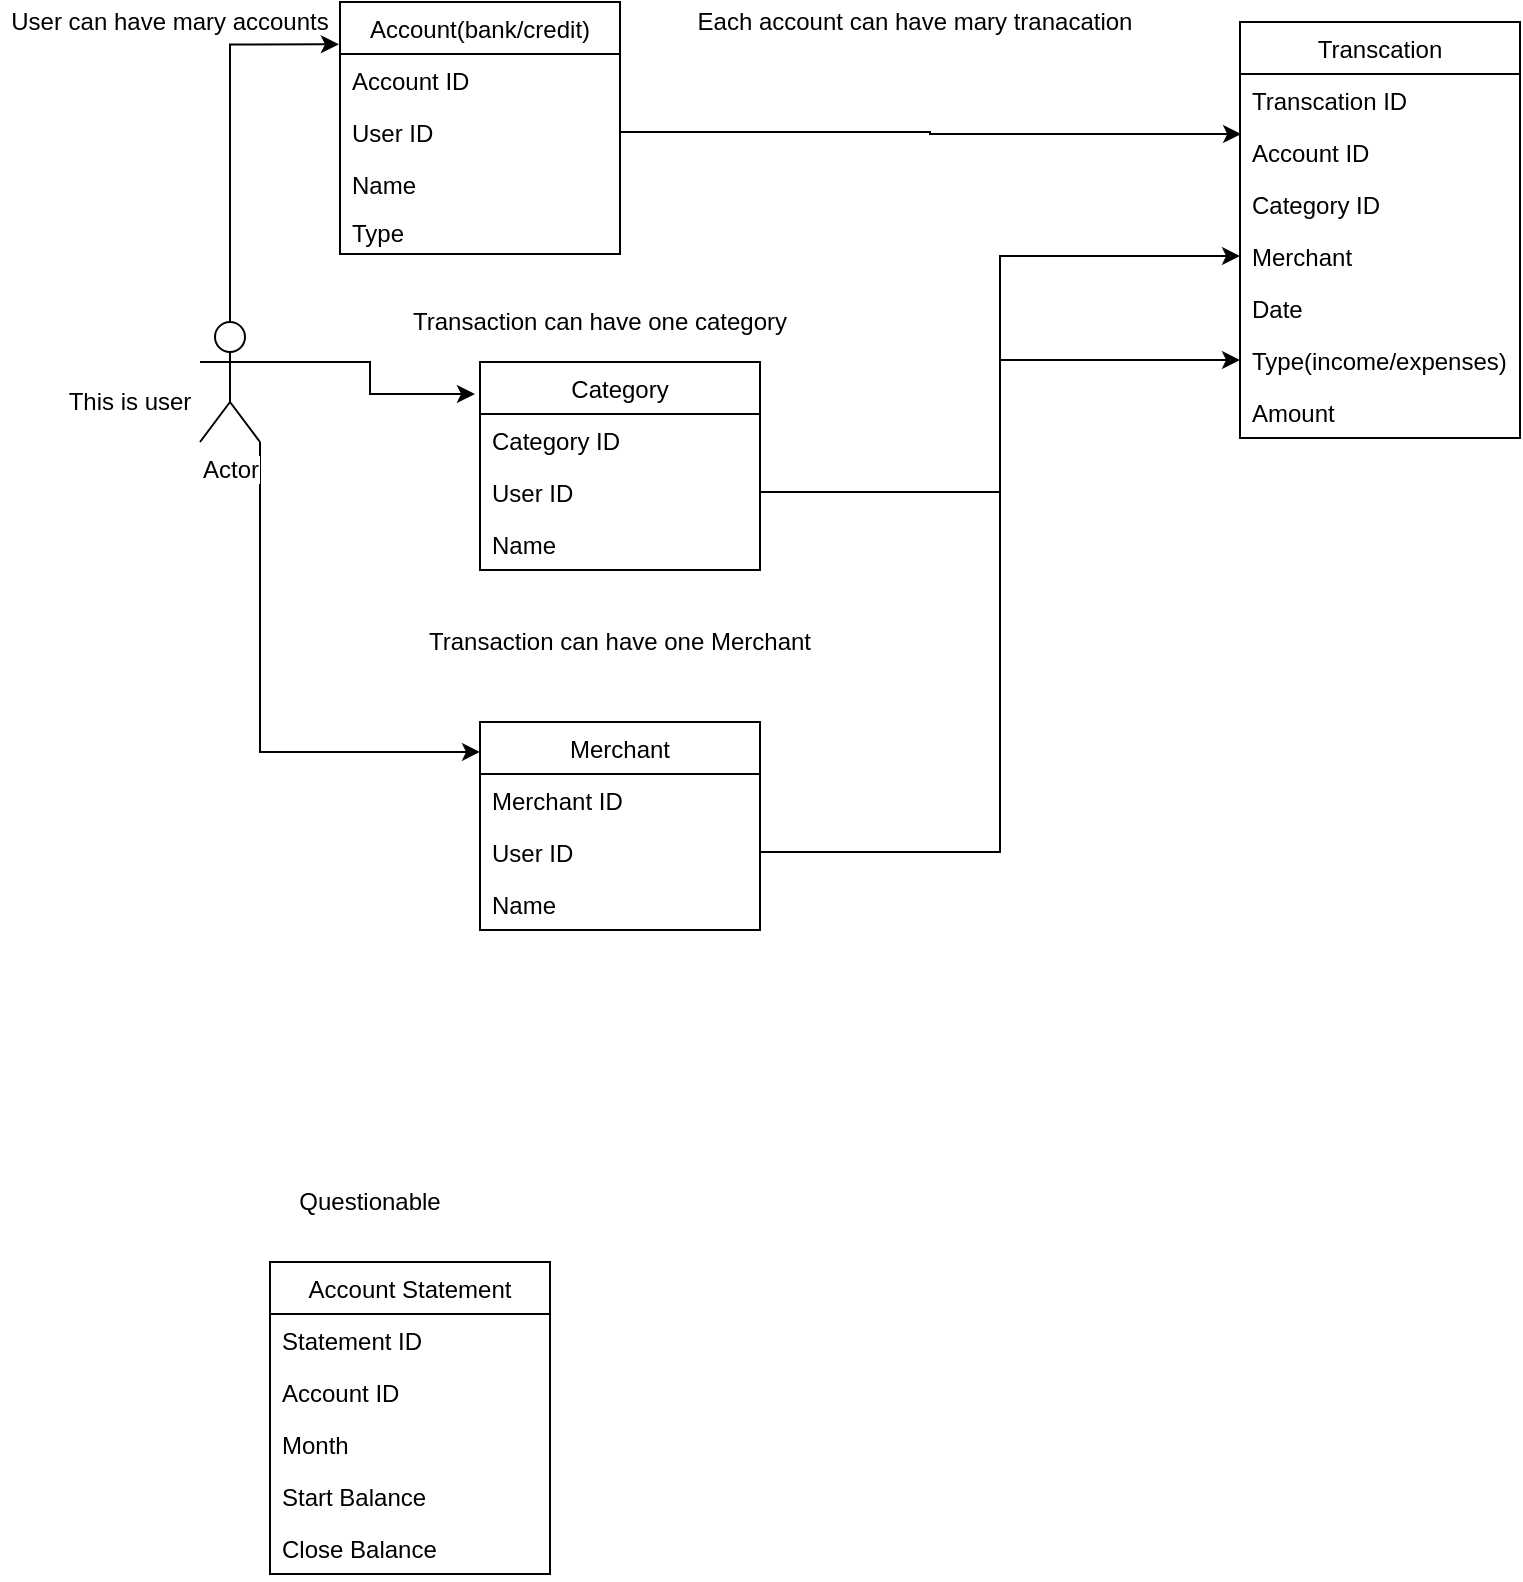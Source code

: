 <mxfile version="11.2.5" type="device" pages="1"><diagram id="OG57XyjONabiMDNSn0P8" name="Page-1"><mxGraphModel dx="1022" dy="495" grid="1" gridSize="10" guides="1" tooltips="1" connect="1" arrows="1" fold="1" page="1" pageScale="1" pageWidth="850" pageHeight="1100" math="0" shadow="0"><root><mxCell id="0"/><mxCell id="1" parent="0"/><mxCell id="NjhWwansaFL3fiFMr4rl-7" style="edgeStyle=orthogonalEdgeStyle;rounded=0;orthogonalLoop=1;jettySize=auto;html=1;exitX=0.5;exitY=0;exitDx=0;exitDy=0;exitPerimeter=0;entryX=-0.004;entryY=0.168;entryDx=0;entryDy=0;entryPerimeter=0;" edge="1" parent="1" source="NjhWwansaFL3fiFMr4rl-1" target="NjhWwansaFL3fiFMr4rl-3"><mxGeometry relative="1" as="geometry"/></mxCell><mxCell id="NjhWwansaFL3fiFMr4rl-20" style="edgeStyle=orthogonalEdgeStyle;rounded=0;orthogonalLoop=1;jettySize=auto;html=1;exitX=1;exitY=0.333;exitDx=0;exitDy=0;exitPerimeter=0;entryX=-0.018;entryY=0.154;entryDx=0;entryDy=0;entryPerimeter=0;" edge="1" parent="1" source="NjhWwansaFL3fiFMr4rl-1" target="NjhWwansaFL3fiFMr4rl-15"><mxGeometry relative="1" as="geometry"/></mxCell><mxCell id="NjhWwansaFL3fiFMr4rl-26" style="edgeStyle=orthogonalEdgeStyle;rounded=0;orthogonalLoop=1;jettySize=auto;html=1;exitX=1;exitY=1;exitDx=0;exitDy=0;exitPerimeter=0;entryX=0;entryY=0.144;entryDx=0;entryDy=0;entryPerimeter=0;" edge="1" parent="1" source="NjhWwansaFL3fiFMr4rl-1" target="NjhWwansaFL3fiFMr4rl-22"><mxGeometry relative="1" as="geometry"/></mxCell><mxCell id="NjhWwansaFL3fiFMr4rl-1" value="Actor" style="shape=umlActor;verticalLabelPosition=bottom;labelBackgroundColor=#ffffff;verticalAlign=top;html=1;outlineConnect=0;" vertex="1" parent="1"><mxGeometry x="100" y="190" width="30" height="60" as="geometry"/></mxCell><mxCell id="NjhWwansaFL3fiFMr4rl-2" value="This is user&lt;br&gt;" style="text;html=1;strokeColor=none;fillColor=none;align=center;verticalAlign=middle;whiteSpace=wrap;rounded=0;" vertex="1" parent="1"><mxGeometry x="30" y="220" width="70" height="20" as="geometry"/></mxCell><mxCell id="NjhWwansaFL3fiFMr4rl-3" value="Account(bank/credit)" style="swimlane;fontStyle=0;childLayout=stackLayout;horizontal=1;startSize=26;fillColor=none;horizontalStack=0;resizeParent=1;resizeParentMax=0;resizeLast=0;collapsible=1;marginBottom=0;" vertex="1" parent="1"><mxGeometry x="170" y="30" width="140" height="126" as="geometry"><mxRectangle x="170" y="30" width="140" height="26" as="alternateBounds"/></mxGeometry></mxCell><mxCell id="NjhWwansaFL3fiFMr4rl-4" value="Account ID" style="text;strokeColor=none;fillColor=none;align=left;verticalAlign=top;spacingLeft=4;spacingRight=4;overflow=hidden;rotatable=0;points=[[0,0.5],[1,0.5]];portConstraint=eastwest;" vertex="1" parent="NjhWwansaFL3fiFMr4rl-3"><mxGeometry y="26" width="140" height="26" as="geometry"/></mxCell><mxCell id="NjhWwansaFL3fiFMr4rl-5" value="User ID&#10;" style="text;strokeColor=none;fillColor=none;align=left;verticalAlign=top;spacingLeft=4;spacingRight=4;overflow=hidden;rotatable=0;points=[[0,0.5],[1,0.5]];portConstraint=eastwest;" vertex="1" parent="NjhWwansaFL3fiFMr4rl-3"><mxGeometry y="52" width="140" height="26" as="geometry"/></mxCell><mxCell id="NjhWwansaFL3fiFMr4rl-6" value="Name" style="text;strokeColor=none;fillColor=none;align=left;verticalAlign=top;spacingLeft=4;spacingRight=4;overflow=hidden;rotatable=0;points=[[0,0.5],[1,0.5]];portConstraint=eastwest;" vertex="1" parent="NjhWwansaFL3fiFMr4rl-3"><mxGeometry y="78" width="140" height="24" as="geometry"/></mxCell><mxCell id="NjhWwansaFL3fiFMr4rl-13" value="Type" style="text;strokeColor=none;fillColor=none;align=left;verticalAlign=top;spacingLeft=4;spacingRight=4;overflow=hidden;rotatable=0;points=[[0,0.5],[1,0.5]];portConstraint=eastwest;" vertex="1" parent="NjhWwansaFL3fiFMr4rl-3"><mxGeometry y="102" width="140" height="24" as="geometry"/></mxCell><mxCell id="NjhWwansaFL3fiFMr4rl-14" value="User can have mary accounts" style="text;html=1;strokeColor=none;fillColor=none;align=center;verticalAlign=middle;whiteSpace=wrap;rounded=0;" vertex="1" parent="1"><mxGeometry y="30" width="170" height="20" as="geometry"/></mxCell><mxCell id="NjhWwansaFL3fiFMr4rl-15" value="Category" style="swimlane;fontStyle=0;childLayout=stackLayout;horizontal=1;startSize=26;fillColor=none;horizontalStack=0;resizeParent=1;resizeParentMax=0;resizeLast=0;collapsible=1;marginBottom=0;" vertex="1" parent="1"><mxGeometry x="240" y="210" width="140" height="104" as="geometry"/></mxCell><mxCell id="NjhWwansaFL3fiFMr4rl-16" value="Category ID" style="text;strokeColor=none;fillColor=none;align=left;verticalAlign=top;spacingLeft=4;spacingRight=4;overflow=hidden;rotatable=0;points=[[0,0.5],[1,0.5]];portConstraint=eastwest;" vertex="1" parent="NjhWwansaFL3fiFMr4rl-15"><mxGeometry y="26" width="140" height="26" as="geometry"/></mxCell><mxCell id="NjhWwansaFL3fiFMr4rl-17" value="User ID" style="text;strokeColor=none;fillColor=none;align=left;verticalAlign=top;spacingLeft=4;spacingRight=4;overflow=hidden;rotatable=0;points=[[0,0.5],[1,0.5]];portConstraint=eastwest;" vertex="1" parent="NjhWwansaFL3fiFMr4rl-15"><mxGeometry y="52" width="140" height="26" as="geometry"/></mxCell><mxCell id="NjhWwansaFL3fiFMr4rl-18" value="Name" style="text;strokeColor=none;fillColor=none;align=left;verticalAlign=top;spacingLeft=4;spacingRight=4;overflow=hidden;rotatable=0;points=[[0,0.5],[1,0.5]];portConstraint=eastwest;" vertex="1" parent="NjhWwansaFL3fiFMr4rl-15"><mxGeometry y="78" width="140" height="26" as="geometry"/></mxCell><mxCell id="NjhWwansaFL3fiFMr4rl-19" value="Transaction can have one category" style="text;html=1;strokeColor=none;fillColor=none;align=center;verticalAlign=middle;whiteSpace=wrap;rounded=0;" vertex="1" parent="1"><mxGeometry x="200" y="180" width="200" height="20" as="geometry"/></mxCell><mxCell id="NjhWwansaFL3fiFMr4rl-21" value="Transaction can have one Merchant&lt;br&gt;" style="text;html=1;strokeColor=none;fillColor=none;align=center;verticalAlign=middle;whiteSpace=wrap;rounded=0;" vertex="1" parent="1"><mxGeometry x="205" y="340" width="210" height="20" as="geometry"/></mxCell><mxCell id="NjhWwansaFL3fiFMr4rl-22" value="Merchant" style="swimlane;fontStyle=0;childLayout=stackLayout;horizontal=1;startSize=26;fillColor=none;horizontalStack=0;resizeParent=1;resizeParentMax=0;resizeLast=0;collapsible=1;marginBottom=0;" vertex="1" parent="1"><mxGeometry x="240" y="390" width="140" height="104" as="geometry"/></mxCell><mxCell id="NjhWwansaFL3fiFMr4rl-23" value="Merchant ID" style="text;strokeColor=none;fillColor=none;align=left;verticalAlign=top;spacingLeft=4;spacingRight=4;overflow=hidden;rotatable=0;points=[[0,0.5],[1,0.5]];portConstraint=eastwest;" vertex="1" parent="NjhWwansaFL3fiFMr4rl-22"><mxGeometry y="26" width="140" height="26" as="geometry"/></mxCell><mxCell id="NjhWwansaFL3fiFMr4rl-24" value="User ID" style="text;strokeColor=none;fillColor=none;align=left;verticalAlign=top;spacingLeft=4;spacingRight=4;overflow=hidden;rotatable=0;points=[[0,0.5],[1,0.5]];portConstraint=eastwest;" vertex="1" parent="NjhWwansaFL3fiFMr4rl-22"><mxGeometry y="52" width="140" height="26" as="geometry"/></mxCell><mxCell id="NjhWwansaFL3fiFMr4rl-25" value="Name" style="text;strokeColor=none;fillColor=none;align=left;verticalAlign=top;spacingLeft=4;spacingRight=4;overflow=hidden;rotatable=0;points=[[0,0.5],[1,0.5]];portConstraint=eastwest;" vertex="1" parent="NjhWwansaFL3fiFMr4rl-22"><mxGeometry y="78" width="140" height="26" as="geometry"/></mxCell><mxCell id="NjhWwansaFL3fiFMr4rl-27" value="Each account can have mary tranacation" style="text;html=1;strokeColor=none;fillColor=none;align=center;verticalAlign=middle;whiteSpace=wrap;rounded=0;" vertex="1" parent="1"><mxGeometry x="340" y="30" width="235" height="20" as="geometry"/></mxCell><mxCell id="NjhWwansaFL3fiFMr4rl-30" value="Transcation" style="swimlane;fontStyle=0;childLayout=stackLayout;horizontal=1;startSize=26;fillColor=none;horizontalStack=0;resizeParent=1;resizeParentMax=0;resizeLast=0;collapsible=1;marginBottom=0;" vertex="1" parent="1"><mxGeometry x="620" y="40" width="140" height="208" as="geometry"/></mxCell><mxCell id="NjhWwansaFL3fiFMr4rl-31" value="Transcation ID" style="text;strokeColor=none;fillColor=none;align=left;verticalAlign=top;spacingLeft=4;spacingRight=4;overflow=hidden;rotatable=0;points=[[0,0.5],[1,0.5]];portConstraint=eastwest;" vertex="1" parent="NjhWwansaFL3fiFMr4rl-30"><mxGeometry y="26" width="140" height="26" as="geometry"/></mxCell><mxCell id="NjhWwansaFL3fiFMr4rl-32" value="Account ID" style="text;strokeColor=none;fillColor=none;align=left;verticalAlign=top;spacingLeft=4;spacingRight=4;overflow=hidden;rotatable=0;points=[[0,0.5],[1,0.5]];portConstraint=eastwest;" vertex="1" parent="NjhWwansaFL3fiFMr4rl-30"><mxGeometry y="52" width="140" height="26" as="geometry"/></mxCell><mxCell id="NjhWwansaFL3fiFMr4rl-33" value="Category ID" style="text;strokeColor=none;fillColor=none;align=left;verticalAlign=top;spacingLeft=4;spacingRight=4;overflow=hidden;rotatable=0;points=[[0,0.5],[1,0.5]];portConstraint=eastwest;" vertex="1" parent="NjhWwansaFL3fiFMr4rl-30"><mxGeometry y="78" width="140" height="26" as="geometry"/></mxCell><mxCell id="NjhWwansaFL3fiFMr4rl-34" value="Merchant" style="text;strokeColor=none;fillColor=none;align=left;verticalAlign=top;spacingLeft=4;spacingRight=4;overflow=hidden;rotatable=0;points=[[0,0.5],[1,0.5]];portConstraint=eastwest;" vertex="1" parent="NjhWwansaFL3fiFMr4rl-30"><mxGeometry y="104" width="140" height="26" as="geometry"/></mxCell><mxCell id="NjhWwansaFL3fiFMr4rl-35" value="Date" style="text;strokeColor=none;fillColor=none;align=left;verticalAlign=top;spacingLeft=4;spacingRight=4;overflow=hidden;rotatable=0;points=[[0,0.5],[1,0.5]];portConstraint=eastwest;" vertex="1" parent="NjhWwansaFL3fiFMr4rl-30"><mxGeometry y="130" width="140" height="26" as="geometry"/></mxCell><mxCell id="NjhWwansaFL3fiFMr4rl-36" value="Type(income/expenses)" style="text;strokeColor=none;fillColor=none;align=left;verticalAlign=top;spacingLeft=4;spacingRight=4;overflow=hidden;rotatable=0;points=[[0,0.5],[1,0.5]];portConstraint=eastwest;" vertex="1" parent="NjhWwansaFL3fiFMr4rl-30"><mxGeometry y="156" width="140" height="26" as="geometry"/></mxCell><mxCell id="NjhWwansaFL3fiFMr4rl-37" value="Amount" style="text;strokeColor=none;fillColor=none;align=left;verticalAlign=top;spacingLeft=4;spacingRight=4;overflow=hidden;rotatable=0;points=[[0,0.5],[1,0.5]];portConstraint=eastwest;" vertex="1" parent="NjhWwansaFL3fiFMr4rl-30"><mxGeometry y="182" width="140" height="26" as="geometry"/></mxCell><mxCell id="NjhWwansaFL3fiFMr4rl-38" style="edgeStyle=orthogonalEdgeStyle;rounded=0;orthogonalLoop=1;jettySize=auto;html=1;exitX=1;exitY=0.5;exitDx=0;exitDy=0;entryX=0.004;entryY=0.154;entryDx=0;entryDy=0;entryPerimeter=0;" edge="1" parent="1" source="NjhWwansaFL3fiFMr4rl-5" target="NjhWwansaFL3fiFMr4rl-32"><mxGeometry relative="1" as="geometry"/></mxCell><mxCell id="NjhWwansaFL3fiFMr4rl-39" style="edgeStyle=orthogonalEdgeStyle;rounded=0;orthogonalLoop=1;jettySize=auto;html=1;exitX=1;exitY=0.5;exitDx=0;exitDy=0;" edge="1" parent="1" source="NjhWwansaFL3fiFMr4rl-17" target="NjhWwansaFL3fiFMr4rl-34"><mxGeometry relative="1" as="geometry"/></mxCell><mxCell id="NjhWwansaFL3fiFMr4rl-40" style="edgeStyle=orthogonalEdgeStyle;rounded=0;orthogonalLoop=1;jettySize=auto;html=1;exitX=1;exitY=0.5;exitDx=0;exitDy=0;entryX=0;entryY=0.5;entryDx=0;entryDy=0;" edge="1" parent="1" source="NjhWwansaFL3fiFMr4rl-24" target="NjhWwansaFL3fiFMr4rl-36"><mxGeometry relative="1" as="geometry"/></mxCell><mxCell id="NjhWwansaFL3fiFMr4rl-41" value="Questionable" style="text;html=1;strokeColor=none;fillColor=none;align=center;verticalAlign=middle;whiteSpace=wrap;rounded=0;" vertex="1" parent="1"><mxGeometry x="165" y="620" width="40" height="20" as="geometry"/></mxCell><mxCell id="NjhWwansaFL3fiFMr4rl-42" value="Account Statement" style="swimlane;fontStyle=0;childLayout=stackLayout;horizontal=1;startSize=26;fillColor=none;horizontalStack=0;resizeParent=1;resizeParentMax=0;resizeLast=0;collapsible=1;marginBottom=0;" vertex="1" parent="1"><mxGeometry x="135" y="660" width="140" height="156" as="geometry"/></mxCell><mxCell id="NjhWwansaFL3fiFMr4rl-43" value="Statement ID" style="text;strokeColor=none;fillColor=none;align=left;verticalAlign=top;spacingLeft=4;spacingRight=4;overflow=hidden;rotatable=0;points=[[0,0.5],[1,0.5]];portConstraint=eastwest;" vertex="1" parent="NjhWwansaFL3fiFMr4rl-42"><mxGeometry y="26" width="140" height="26" as="geometry"/></mxCell><mxCell id="NjhWwansaFL3fiFMr4rl-44" value="Account ID" style="text;strokeColor=none;fillColor=none;align=left;verticalAlign=top;spacingLeft=4;spacingRight=4;overflow=hidden;rotatable=0;points=[[0,0.5],[1,0.5]];portConstraint=eastwest;" vertex="1" parent="NjhWwansaFL3fiFMr4rl-42"><mxGeometry y="52" width="140" height="26" as="geometry"/></mxCell><mxCell id="NjhWwansaFL3fiFMr4rl-45" value="Month" style="text;strokeColor=none;fillColor=none;align=left;verticalAlign=top;spacingLeft=4;spacingRight=4;overflow=hidden;rotatable=0;points=[[0,0.5],[1,0.5]];portConstraint=eastwest;" vertex="1" parent="NjhWwansaFL3fiFMr4rl-42"><mxGeometry y="78" width="140" height="26" as="geometry"/></mxCell><mxCell id="NjhWwansaFL3fiFMr4rl-46" value="Start Balance" style="text;strokeColor=none;fillColor=none;align=left;verticalAlign=top;spacingLeft=4;spacingRight=4;overflow=hidden;rotatable=0;points=[[0,0.5],[1,0.5]];portConstraint=eastwest;" vertex="1" parent="NjhWwansaFL3fiFMr4rl-42"><mxGeometry y="104" width="140" height="26" as="geometry"/></mxCell><mxCell id="NjhWwansaFL3fiFMr4rl-47" value="Close Balance" style="text;strokeColor=none;fillColor=none;align=left;verticalAlign=top;spacingLeft=4;spacingRight=4;overflow=hidden;rotatable=0;points=[[0,0.5],[1,0.5]];portConstraint=eastwest;" vertex="1" parent="NjhWwansaFL3fiFMr4rl-42"><mxGeometry y="130" width="140" height="26" as="geometry"/></mxCell></root></mxGraphModel></diagram></mxfile>